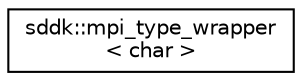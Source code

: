 digraph "Graphical Class Hierarchy"
{
 // INTERACTIVE_SVG=YES
  edge [fontname="Helvetica",fontsize="10",labelfontname="Helvetica",labelfontsize="10"];
  node [fontname="Helvetica",fontsize="10",shape=record];
  rankdir="LR";
  Node1 [label="sddk::mpi_type_wrapper\l\< char \>",height=0.2,width=0.4,color="black", fillcolor="white", style="filled",URL="$structsddk_1_1mpi__type__wrapper_3_01char_01_4.html"];
}
